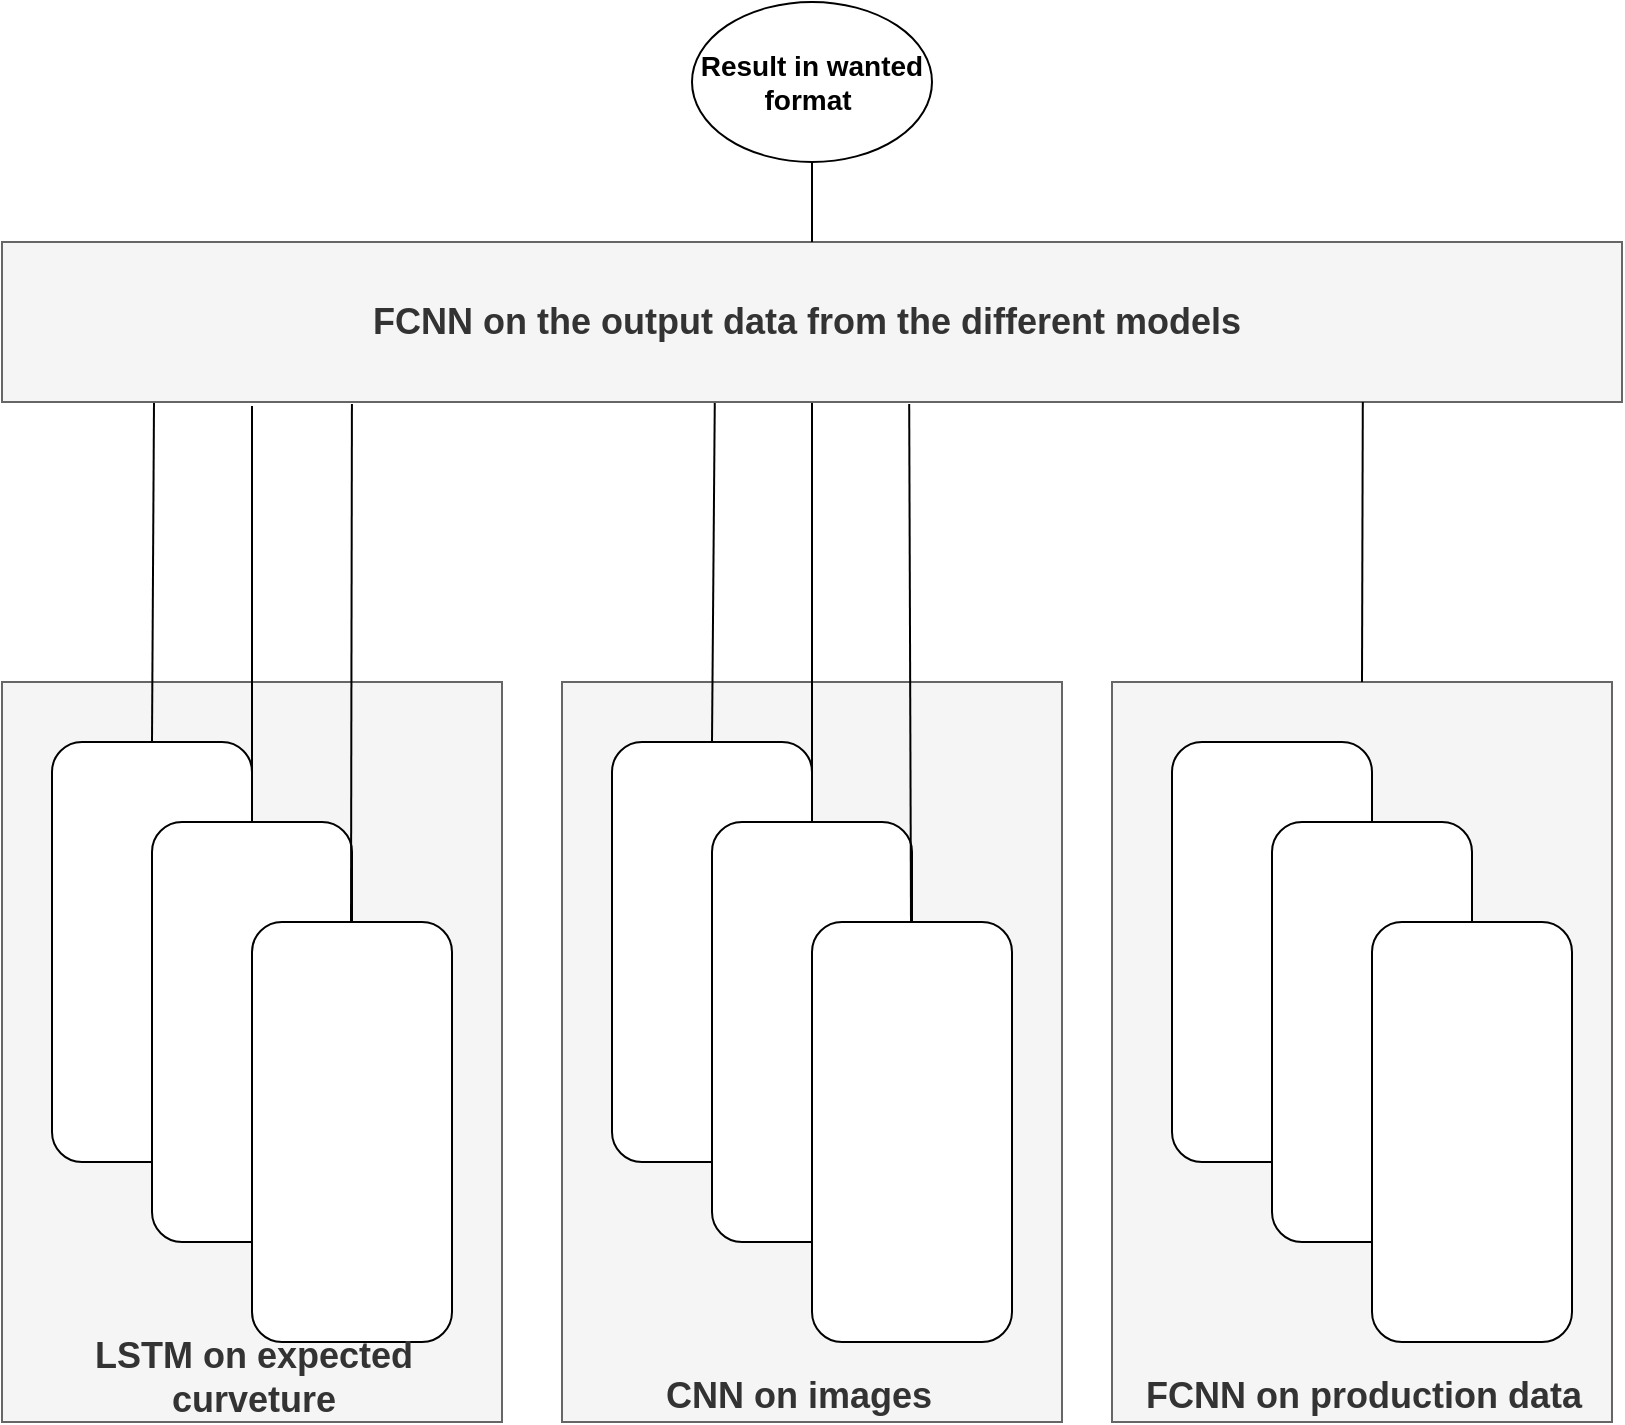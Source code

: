 <mxfile version="14.7.7" type="device"><diagram id="loqMitDkVFThlgQWeH5P" name="Page-1"><mxGraphModel dx="1422" dy="794" grid="1" gridSize="10" guides="1" tooltips="1" connect="1" arrows="1" fold="1" page="1" pageScale="1" pageWidth="1169" pageHeight="827" math="0" shadow="0"><root><mxCell id="0"/><mxCell id="1" parent="0"/><mxCell id="bMNsIByqvSlkotP-XcLX-4" value="&lt;div&gt;&lt;br&gt;&lt;/div&gt;" style="rounded=0;whiteSpace=wrap;html=1;fillColor=#f5f5f5;strokeColor=#666666;fontColor=#333333;align=center;" vertex="1" parent="1"><mxGeometry x="470" y="380" width="250" height="370" as="geometry"/></mxCell><mxCell id="bMNsIByqvSlkotP-XcLX-1" value="" style="rounded=1;whiteSpace=wrap;html=1;" vertex="1" parent="1"><mxGeometry x="495" y="410" width="100" height="210" as="geometry"/></mxCell><mxCell id="bMNsIByqvSlkotP-XcLX-2" value="" style="rounded=1;whiteSpace=wrap;html=1;" vertex="1" parent="1"><mxGeometry x="545" y="450" width="100" height="210" as="geometry"/></mxCell><mxCell id="bMNsIByqvSlkotP-XcLX-3" value="" style="rounded=1;whiteSpace=wrap;html=1;" vertex="1" parent="1"><mxGeometry x="595" y="500" width="100" height="210" as="geometry"/></mxCell><mxCell id="bMNsIByqvSlkotP-XcLX-5" value="&lt;b style=&quot;color: rgb(51, 51, 51); font-family: helvetica; font-style: normal; letter-spacing: normal; text-align: center; text-indent: 0px; text-transform: none; word-spacing: 0px; font-size: 18px;&quot;&gt;CNN on images&lt;/b&gt;" style="text;whiteSpace=wrap;html=1;" vertex="1" parent="1"><mxGeometry x="520" y="720" width="160" height="30" as="geometry"/></mxCell><mxCell id="bMNsIByqvSlkotP-XcLX-6" value="" style="endArrow=none;html=1;exitX=0.5;exitY=0;exitDx=0;exitDy=0;entryX=0.44;entryY=0.987;entryDx=0;entryDy=0;entryPerimeter=0;" edge="1" parent="1" source="bMNsIByqvSlkotP-XcLX-1" target="bMNsIByqvSlkotP-XcLX-27"><mxGeometry width="50" height="50" relative="1" as="geometry"><mxPoint x="630" y="540" as="sourcePoint"/><mxPoint x="545" y="310" as="targetPoint"/></mxGeometry></mxCell><mxCell id="bMNsIByqvSlkotP-XcLX-7" value="" style="endArrow=none;html=1;exitX=0.5;exitY=0;exitDx=0;exitDy=0;entryX=0.5;entryY=1;entryDx=0;entryDy=0;" edge="1" parent="1" target="bMNsIByqvSlkotP-XcLX-27"><mxGeometry width="50" height="50" relative="1" as="geometry"><mxPoint x="595" y="450" as="sourcePoint"/><mxPoint x="595" y="310" as="targetPoint"/></mxGeometry></mxCell><mxCell id="bMNsIByqvSlkotP-XcLX-8" value="" style="endArrow=none;html=1;exitX=0.5;exitY=0;exitDx=0;exitDy=0;entryX=0.56;entryY=1.012;entryDx=0;entryDy=0;entryPerimeter=0;" edge="1" parent="1" target="bMNsIByqvSlkotP-XcLX-27"><mxGeometry width="50" height="50" relative="1" as="geometry"><mxPoint x="644.5" y="500" as="sourcePoint"/><mxPoint x="650.89" y="240" as="targetPoint"/></mxGeometry></mxCell><mxCell id="bMNsIByqvSlkotP-XcLX-9" value="&lt;div&gt;&lt;br&gt;&lt;/div&gt;" style="rounded=0;whiteSpace=wrap;html=1;fillColor=#f5f5f5;strokeColor=#666666;fontColor=#333333;align=center;" vertex="1" parent="1"><mxGeometry x="190" y="380" width="250" height="370" as="geometry"/></mxCell><mxCell id="bMNsIByqvSlkotP-XcLX-10" value="" style="rounded=1;whiteSpace=wrap;html=1;" vertex="1" parent="1"><mxGeometry x="215" y="410" width="100" height="210" as="geometry"/></mxCell><mxCell id="bMNsIByqvSlkotP-XcLX-11" value="" style="rounded=1;whiteSpace=wrap;html=1;" vertex="1" parent="1"><mxGeometry x="265" y="450" width="100" height="210" as="geometry"/></mxCell><mxCell id="bMNsIByqvSlkotP-XcLX-12" value="" style="rounded=1;whiteSpace=wrap;html=1;" vertex="1" parent="1"><mxGeometry x="315" y="500" width="100" height="210" as="geometry"/></mxCell><mxCell id="bMNsIByqvSlkotP-XcLX-13" value="&lt;div style=&quot;text-align: center&quot;&gt;&lt;span style=&quot;font-size: 18px&quot;&gt;&lt;font color=&quot;#333333&quot; face=&quot;helvetica&quot;&gt;&lt;b&gt;LSTM on expected curveture&lt;/b&gt;&lt;/font&gt;&lt;/span&gt;&lt;/div&gt;" style="text;whiteSpace=wrap;html=1;" vertex="1" parent="1"><mxGeometry x="200" y="700" width="230" height="30" as="geometry"/></mxCell><mxCell id="bMNsIByqvSlkotP-XcLX-14" value="" style="endArrow=none;html=1;exitX=0.5;exitY=0;exitDx=0;exitDy=0;" edge="1" parent="1" source="bMNsIByqvSlkotP-XcLX-10"><mxGeometry width="50" height="50" relative="1" as="geometry"><mxPoint x="350" y="540" as="sourcePoint"/><mxPoint x="266" y="240" as="targetPoint"/></mxGeometry></mxCell><mxCell id="bMNsIByqvSlkotP-XcLX-15" value="" style="endArrow=none;html=1;exitX=0.5;exitY=0;exitDx=0;exitDy=0;" edge="1" parent="1"><mxGeometry width="50" height="50" relative="1" as="geometry"><mxPoint x="315" y="450" as="sourcePoint"/><mxPoint x="315" y="242" as="targetPoint"/></mxGeometry></mxCell><mxCell id="bMNsIByqvSlkotP-XcLX-16" value="" style="endArrow=none;html=1;exitX=0.5;exitY=0;exitDx=0;exitDy=0;entryX=0.216;entryY=1.012;entryDx=0;entryDy=0;entryPerimeter=0;" edge="1" parent="1" target="bMNsIByqvSlkotP-XcLX-27"><mxGeometry width="50" height="50" relative="1" as="geometry"><mxPoint x="364.5" y="500" as="sourcePoint"/><mxPoint x="365" y="310" as="targetPoint"/></mxGeometry></mxCell><mxCell id="bMNsIByqvSlkotP-XcLX-19" value="&lt;div&gt;&lt;br&gt;&lt;/div&gt;" style="rounded=0;whiteSpace=wrap;html=1;fillColor=#f5f5f5;strokeColor=#666666;fontColor=#333333;align=center;" vertex="1" parent="1"><mxGeometry x="745" y="380" width="250" height="370" as="geometry"/></mxCell><mxCell id="bMNsIByqvSlkotP-XcLX-20" value="" style="rounded=1;whiteSpace=wrap;html=1;" vertex="1" parent="1"><mxGeometry x="775" y="410" width="100" height="210" as="geometry"/></mxCell><mxCell id="bMNsIByqvSlkotP-XcLX-21" value="" style="rounded=1;whiteSpace=wrap;html=1;" vertex="1" parent="1"><mxGeometry x="825" y="450" width="100" height="210" as="geometry"/></mxCell><mxCell id="bMNsIByqvSlkotP-XcLX-22" value="" style="rounded=1;whiteSpace=wrap;html=1;" vertex="1" parent="1"><mxGeometry x="875" y="500" width="100" height="210" as="geometry"/></mxCell><mxCell id="bMNsIByqvSlkotP-XcLX-23" value="&lt;b style=&quot;color: rgb(51 , 51 , 51) ; font-family: &amp;#34;helvetica&amp;#34; ; font-style: normal ; letter-spacing: normal ; text-align: center ; text-indent: 0px ; text-transform: none ; word-spacing: 0px ; font-size: 18px&quot;&gt;FCNN on production data&lt;/b&gt;" style="text;whiteSpace=wrap;html=1;" vertex="1" parent="1"><mxGeometry x="760" y="720" width="240" height="30" as="geometry"/></mxCell><mxCell id="bMNsIByqvSlkotP-XcLX-30" value="" style="group" vertex="1" connectable="0" parent="1"><mxGeometry x="190" y="160" width="810" height="80" as="geometry"/></mxCell><mxCell id="bMNsIByqvSlkotP-XcLX-27" value="&lt;div&gt;&lt;font style=&quot;font-size: 18px&quot;&gt;&lt;b&gt;FCNN on the output data from the different models&amp;nbsp;&lt;/b&gt;&lt;/font&gt;&lt;/div&gt;" style="rounded=0;whiteSpace=wrap;html=1;fillColor=#f5f5f5;strokeColor=#666666;fontColor=#333333;align=center;" vertex="1" parent="bMNsIByqvSlkotP-XcLX-30"><mxGeometry width="810.0" height="80.0" as="geometry"/></mxCell><mxCell id="bMNsIByqvSlkotP-XcLX-29" style="edgeStyle=orthogonalEdgeStyle;rounded=0;orthogonalLoop=1;jettySize=auto;html=1;exitX=0.5;exitY=1;exitDx=0;exitDy=0;" edge="1" parent="bMNsIByqvSlkotP-XcLX-30" source="bMNsIByqvSlkotP-XcLX-27" target="bMNsIByqvSlkotP-XcLX-27"><mxGeometry relative="1" as="geometry"/></mxCell><mxCell id="bMNsIByqvSlkotP-XcLX-33" value="" style="endArrow=none;html=1;exitX=0.5;exitY=0;exitDx=0;exitDy=0;entryX=0.84;entryY=1;entryDx=0;entryDy=0;entryPerimeter=0;" edge="1" parent="1" source="bMNsIByqvSlkotP-XcLX-19" target="bMNsIByqvSlkotP-XcLX-27"><mxGeometry width="50" height="50" relative="1" as="geometry"><mxPoint x="710" y="480" as="sourcePoint"/><mxPoint x="760" y="430" as="targetPoint"/></mxGeometry></mxCell><mxCell id="bMNsIByqvSlkotP-XcLX-34" value="" style="endArrow=none;html=1;exitX=0.5;exitY=0;exitDx=0;exitDy=0;" edge="1" parent="1" source="bMNsIByqvSlkotP-XcLX-27"><mxGeometry width="50" height="50" relative="1" as="geometry"><mxPoint x="560" y="410" as="sourcePoint"/><mxPoint x="595" y="80" as="targetPoint"/></mxGeometry></mxCell><mxCell id="bMNsIByqvSlkotP-XcLX-35" value="Result in wanted format&amp;nbsp;" style="ellipse;whiteSpace=wrap;html=1;fontStyle=1;fontSize=14;" vertex="1" parent="1"><mxGeometry x="535" y="40" width="120" height="80" as="geometry"/></mxCell></root></mxGraphModel></diagram></mxfile>